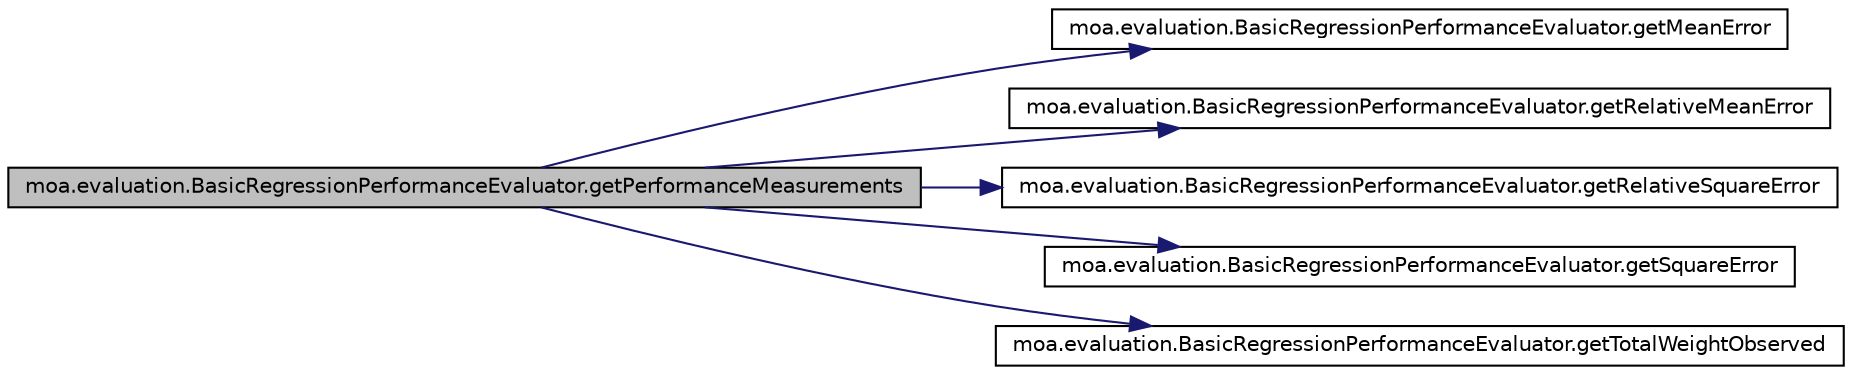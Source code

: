 digraph G
{
  edge [fontname="Helvetica",fontsize="10",labelfontname="Helvetica",labelfontsize="10"];
  node [fontname="Helvetica",fontsize="10",shape=record];
  rankdir=LR;
  Node1 [label="moa.evaluation.BasicRegressionPerformanceEvaluator.getPerformanceMeasurements",height=0.2,width=0.4,color="black", fillcolor="grey75", style="filled" fontcolor="black"];
  Node1 -> Node2 [color="midnightblue",fontsize="10",style="solid",fontname="Helvetica"];
  Node2 [label="moa.evaluation.BasicRegressionPerformanceEvaluator.getMeanError",height=0.2,width=0.4,color="black", fillcolor="white", style="filled",URL="$classmoa_1_1evaluation_1_1BasicRegressionPerformanceEvaluator.html#ace993badc352905eac31c04ac4d66f20"];
  Node1 -> Node3 [color="midnightblue",fontsize="10",style="solid",fontname="Helvetica"];
  Node3 [label="moa.evaluation.BasicRegressionPerformanceEvaluator.getRelativeMeanError",height=0.2,width=0.4,color="black", fillcolor="white", style="filled",URL="$classmoa_1_1evaluation_1_1BasicRegressionPerformanceEvaluator.html#acc19df1fdc2c71910fa2972674f625f9"];
  Node1 -> Node4 [color="midnightblue",fontsize="10",style="solid",fontname="Helvetica"];
  Node4 [label="moa.evaluation.BasicRegressionPerformanceEvaluator.getRelativeSquareError",height=0.2,width=0.4,color="black", fillcolor="white", style="filled",URL="$classmoa_1_1evaluation_1_1BasicRegressionPerformanceEvaluator.html#abcf4507dad5e88991dc2b9a3da9d6846"];
  Node1 -> Node5 [color="midnightblue",fontsize="10",style="solid",fontname="Helvetica"];
  Node5 [label="moa.evaluation.BasicRegressionPerformanceEvaluator.getSquareError",height=0.2,width=0.4,color="black", fillcolor="white", style="filled",URL="$classmoa_1_1evaluation_1_1BasicRegressionPerformanceEvaluator.html#a9994f40e9d3810a02801158a5d5f42d3"];
  Node1 -> Node6 [color="midnightblue",fontsize="10",style="solid",fontname="Helvetica"];
  Node6 [label="moa.evaluation.BasicRegressionPerformanceEvaluator.getTotalWeightObserved",height=0.2,width=0.4,color="black", fillcolor="white", style="filled",URL="$classmoa_1_1evaluation_1_1BasicRegressionPerformanceEvaluator.html#a92b41b5238b8782a5d0d0c4382972dd6"];
}
